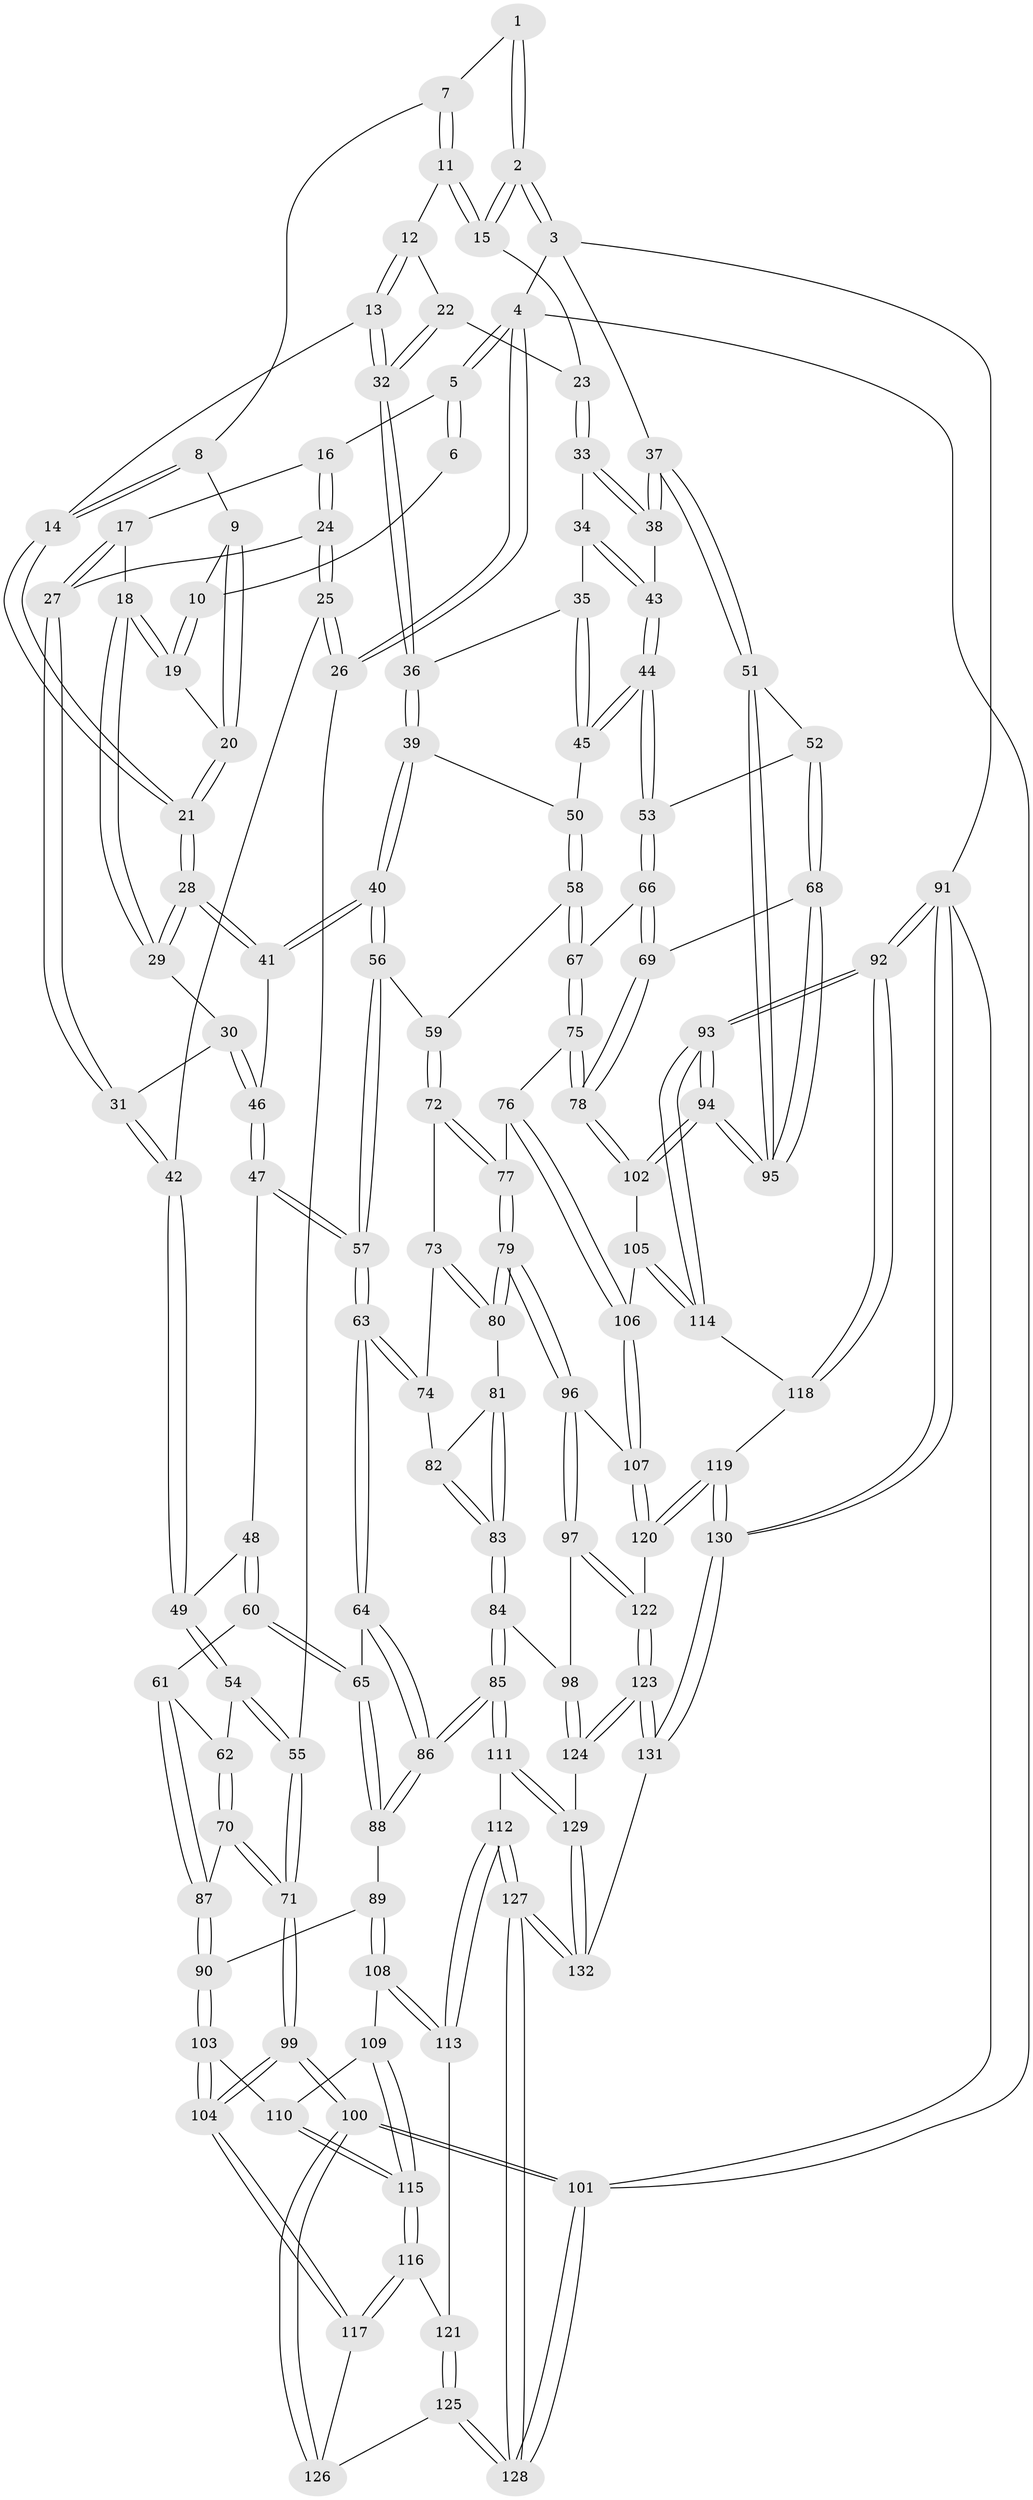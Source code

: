 // Generated by graph-tools (version 1.1) at 2025/27/03/09/25 03:27:07]
// undirected, 132 vertices, 327 edges
graph export_dot {
graph [start="1"]
  node [color=gray90,style=filled];
  1 [pos="+0.6511606549259769+0"];
  2 [pos="+1+0"];
  3 [pos="+1+0"];
  4 [pos="+0+0"];
  5 [pos="+0.09229088405696562+0"];
  6 [pos="+0.44272014243213964+0"];
  7 [pos="+0.6396338108343378+0"];
  8 [pos="+0.5660977765733057+0.025220703862334926"];
  9 [pos="+0.4615954207892219+0.021696758046550597"];
  10 [pos="+0.43941966937623556+0"];
  11 [pos="+0.6490061997297919+0"];
  12 [pos="+0.650111954752952+0.02744167011601264"];
  13 [pos="+0.5831854683453401+0.12989116510647805"];
  14 [pos="+0.5213693315266568+0.11891818547109938"];
  15 [pos="+0.786659604414031+0.09101356975949929"];
  16 [pos="+0.17414774269165023+0"];
  17 [pos="+0.2876082058922834+0.05927355435125461"];
  18 [pos="+0.33452369117481495+0.0912009943851376"];
  19 [pos="+0.33872773850174964+0.08819186246369606"];
  20 [pos="+0.4829482146200683+0.08718091940429967"];
  21 [pos="+0.5043941667057361+0.12152500806982404"];
  22 [pos="+0.7189811918947397+0.12269796167959861"];
  23 [pos="+0.7746035497075593+0.11359244878051893"];
  24 [pos="+0.16352348727967353+0.09001603158033428"];
  25 [pos="+0.053792866265221805+0.18744797888594444"];
  26 [pos="+0+0"];
  27 [pos="+0.2165184048868517+0.1857006385310324"];
  28 [pos="+0.4432597633260729+0.21699877059616413"];
  29 [pos="+0.3469750319799987+0.16876369724034326"];
  30 [pos="+0.27038810605954894+0.2085357037710197"];
  31 [pos="+0.21782681469865722+0.19014283819857689"];
  32 [pos="+0.6488201734960543+0.18990785574449268"];
  33 [pos="+0.7930426581761202+0.1474961610529615"];
  34 [pos="+0.7386723466606702+0.22790582156561603"];
  35 [pos="+0.7174124405547204+0.23280527717853375"];
  36 [pos="+0.6507786173423359+0.2251979581293615"];
  37 [pos="+1+0.051781589824626904"];
  38 [pos="+0.8733972603518619+0.2274481079635582"];
  39 [pos="+0.6466368802309775+0.23434849892363005"];
  40 [pos="+0.5033502571894438+0.33571713874247994"];
  41 [pos="+0.461577874609984+0.29070840927687497"];
  42 [pos="+0.11381807652432079+0.2662338114975277"];
  43 [pos="+0.8494643286412845+0.2658308143082638"];
  44 [pos="+0.8176506628691572+0.3748062519364072"];
  45 [pos="+0.8161922501441634+0.3745288082333347"];
  46 [pos="+0.2841846022527112+0.3347563430975404"];
  47 [pos="+0.2561679086836104+0.3716747532456893"];
  48 [pos="+0.19888387433627341+0.37632617089558734"];
  49 [pos="+0.11303891135977114+0.3453409368065848"];
  50 [pos="+0.7294508448367951+0.3689503144540681"];
  51 [pos="+1+0.4089954868806285"];
  52 [pos="+0.9627978089358683+0.43111059817227915"];
  53 [pos="+0.8402217312591079+0.40745516302806256"];
  54 [pos="+0.032143483868926064+0.3994912275548317"];
  55 [pos="+0+0.4083470665653883"];
  56 [pos="+0.5170007979557871+0.41083278200814216"];
  57 [pos="+0.35723203988900337+0.5045858836096282"];
  58 [pos="+0.5840159728351403+0.4472828862234181"];
  59 [pos="+0.5688614105419223+0.45132270063236035"];
  60 [pos="+0.18443920702111113+0.5477610223575358"];
  61 [pos="+0.15055364464350535+0.5524730502099408"];
  62 [pos="+0.08494579082108594+0.5084203111777217"];
  63 [pos="+0.3464465218471027+0.5362442086966118"];
  64 [pos="+0.31491150015964275+0.5782845812162053"];
  65 [pos="+0.25738010335019545+0.5799090776423101"];
  66 [pos="+0.7982998076546868+0.5069997426840017"];
  67 [pos="+0.7860699372238038+0.5134797870247558"];
  68 [pos="+0.8993559319711256+0.6058321741774083"];
  69 [pos="+0.8726855188961665+0.6079681659193507"];
  70 [pos="+0.011442424013240936+0.5974732789049707"];
  71 [pos="+0+0.6183131777552319"];
  72 [pos="+0.5765381657457013+0.49472122208554803"];
  73 [pos="+0.48875007086102695+0.5830037088734236"];
  74 [pos="+0.42624742924878484+0.5792195364930307"];
  75 [pos="+0.6919509015604987+0.6214535514178424"];
  76 [pos="+0.664218659915746+0.627684581551506"];
  77 [pos="+0.6377879066756674+0.6294586737321844"];
  78 [pos="+0.8184088085363412+0.6790682215608158"];
  79 [pos="+0.622475724157893+0.653078907568942"];
  80 [pos="+0.49141694087548654+0.6275590056123728"];
  81 [pos="+0.4811967165905854+0.6342884025214358"];
  82 [pos="+0.43197117813276015+0.5881923433322861"];
  83 [pos="+0.45458837130679464+0.6704793888010355"];
  84 [pos="+0.3993768807601211+0.7883222646707061"];
  85 [pos="+0.3811473601849032+0.7921970033127657"];
  86 [pos="+0.37143045645983225+0.7733948054489951"];
  87 [pos="+0.09821796508951014+0.6452308432862932"];
  88 [pos="+0.1822842202059164+0.6897119288569011"];
  89 [pos="+0.15445771946801093+0.7023451142386141"];
  90 [pos="+0.10341338662377147+0.6711236536480979"];
  91 [pos="+1+1"];
  92 [pos="+1+0.8182606077325673"];
  93 [pos="+1+0.7634596896761116"];
  94 [pos="+1+0.7412179628741234"];
  95 [pos="+1+0.7398651097523694"];
  96 [pos="+0.6086293510328411+0.6933423931231147"];
  97 [pos="+0.5614130730936868+0.7774337285531808"];
  98 [pos="+0.5244658582139732+0.791534981399561"];
  99 [pos="+0+0.7853456571942897"];
  100 [pos="+0+1"];
  101 [pos="+0+1"];
  102 [pos="+0.822088806474643+0.6985601817345148"];
  103 [pos="+0.027233023333045468+0.7321140884147734"];
  104 [pos="+0+0.787378137598255"];
  105 [pos="+0.819744930808267+0.7168572891139582"];
  106 [pos="+0.7550826646817249+0.7619034692812751"];
  107 [pos="+0.7462504094149572+0.774517005448582"];
  108 [pos="+0.15841901051737522+0.76119458783959"];
  109 [pos="+0.1196157121164903+0.7828237491018293"];
  110 [pos="+0.03881837434377279+0.7416217581713513"];
  111 [pos="+0.3534950117949922+0.8341569621561352"];
  112 [pos="+0.3350272496942085+0.8457244312895181"];
  113 [pos="+0.24363640620325766+0.8414506563948747"];
  114 [pos="+0.8516498326587786+0.769717202533524"];
  115 [pos="+0.09007459679755865+0.8370075364279873"];
  116 [pos="+0.08663478056752831+0.8503827898453429"];
  117 [pos="+0.03330782279800745+0.8826427441582638"];
  118 [pos="+0.8324883275222625+0.8925623247542063"];
  119 [pos="+0.791193800574002+0.9247022133302685"];
  120 [pos="+0.7231527105933013+0.8734687522475472"];
  121 [pos="+0.18265005842014023+0.8755142781990064"];
  122 [pos="+0.6922026884517173+0.8690400911372539"];
  123 [pos="+0.5799755447617793+0.990788531422223"];
  124 [pos="+0.5524512567743706+0.951881900239738"];
  125 [pos="+0.116732320461674+1"];
  126 [pos="+0.06579875437845101+0.9438788425942922"];
  127 [pos="+0.18658261593802483+1"];
  128 [pos="+0.1590112129681149+1"];
  129 [pos="+0.42884492257079904+0.9476734863117497"];
  130 [pos="+0.8164328396938709+1"];
  131 [pos="+0.5939566888381628+1"];
  132 [pos="+0.48430785980565433+1"];
  1 -- 2;
  1 -- 2;
  1 -- 7;
  2 -- 3;
  2 -- 3;
  2 -- 15;
  2 -- 15;
  3 -- 4;
  3 -- 37;
  3 -- 91;
  4 -- 5;
  4 -- 5;
  4 -- 26;
  4 -- 26;
  4 -- 101;
  5 -- 6;
  5 -- 6;
  5 -- 16;
  6 -- 10;
  7 -- 8;
  7 -- 11;
  7 -- 11;
  8 -- 9;
  8 -- 14;
  8 -- 14;
  9 -- 10;
  9 -- 20;
  9 -- 20;
  10 -- 19;
  10 -- 19;
  11 -- 12;
  11 -- 15;
  11 -- 15;
  12 -- 13;
  12 -- 13;
  12 -- 22;
  13 -- 14;
  13 -- 32;
  13 -- 32;
  14 -- 21;
  14 -- 21;
  15 -- 23;
  16 -- 17;
  16 -- 24;
  16 -- 24;
  17 -- 18;
  17 -- 27;
  17 -- 27;
  18 -- 19;
  18 -- 19;
  18 -- 29;
  18 -- 29;
  19 -- 20;
  20 -- 21;
  20 -- 21;
  21 -- 28;
  21 -- 28;
  22 -- 23;
  22 -- 32;
  22 -- 32;
  23 -- 33;
  23 -- 33;
  24 -- 25;
  24 -- 25;
  24 -- 27;
  25 -- 26;
  25 -- 26;
  25 -- 42;
  26 -- 55;
  27 -- 31;
  27 -- 31;
  28 -- 29;
  28 -- 29;
  28 -- 41;
  28 -- 41;
  29 -- 30;
  30 -- 31;
  30 -- 46;
  30 -- 46;
  31 -- 42;
  31 -- 42;
  32 -- 36;
  32 -- 36;
  33 -- 34;
  33 -- 38;
  33 -- 38;
  34 -- 35;
  34 -- 43;
  34 -- 43;
  35 -- 36;
  35 -- 45;
  35 -- 45;
  36 -- 39;
  36 -- 39;
  37 -- 38;
  37 -- 38;
  37 -- 51;
  37 -- 51;
  38 -- 43;
  39 -- 40;
  39 -- 40;
  39 -- 50;
  40 -- 41;
  40 -- 41;
  40 -- 56;
  40 -- 56;
  41 -- 46;
  42 -- 49;
  42 -- 49;
  43 -- 44;
  43 -- 44;
  44 -- 45;
  44 -- 45;
  44 -- 53;
  44 -- 53;
  45 -- 50;
  46 -- 47;
  46 -- 47;
  47 -- 48;
  47 -- 57;
  47 -- 57;
  48 -- 49;
  48 -- 60;
  48 -- 60;
  49 -- 54;
  49 -- 54;
  50 -- 58;
  50 -- 58;
  51 -- 52;
  51 -- 95;
  51 -- 95;
  52 -- 53;
  52 -- 68;
  52 -- 68;
  53 -- 66;
  53 -- 66;
  54 -- 55;
  54 -- 55;
  54 -- 62;
  55 -- 71;
  55 -- 71;
  56 -- 57;
  56 -- 57;
  56 -- 59;
  57 -- 63;
  57 -- 63;
  58 -- 59;
  58 -- 67;
  58 -- 67;
  59 -- 72;
  59 -- 72;
  60 -- 61;
  60 -- 65;
  60 -- 65;
  61 -- 62;
  61 -- 87;
  61 -- 87;
  62 -- 70;
  62 -- 70;
  63 -- 64;
  63 -- 64;
  63 -- 74;
  63 -- 74;
  64 -- 65;
  64 -- 86;
  64 -- 86;
  65 -- 88;
  65 -- 88;
  66 -- 67;
  66 -- 69;
  66 -- 69;
  67 -- 75;
  67 -- 75;
  68 -- 69;
  68 -- 95;
  68 -- 95;
  69 -- 78;
  69 -- 78;
  70 -- 71;
  70 -- 71;
  70 -- 87;
  71 -- 99;
  71 -- 99;
  72 -- 73;
  72 -- 77;
  72 -- 77;
  73 -- 74;
  73 -- 80;
  73 -- 80;
  74 -- 82;
  75 -- 76;
  75 -- 78;
  75 -- 78;
  76 -- 77;
  76 -- 106;
  76 -- 106;
  77 -- 79;
  77 -- 79;
  78 -- 102;
  78 -- 102;
  79 -- 80;
  79 -- 80;
  79 -- 96;
  79 -- 96;
  80 -- 81;
  81 -- 82;
  81 -- 83;
  81 -- 83;
  82 -- 83;
  82 -- 83;
  83 -- 84;
  83 -- 84;
  84 -- 85;
  84 -- 85;
  84 -- 98;
  85 -- 86;
  85 -- 86;
  85 -- 111;
  85 -- 111;
  86 -- 88;
  86 -- 88;
  87 -- 90;
  87 -- 90;
  88 -- 89;
  89 -- 90;
  89 -- 108;
  89 -- 108;
  90 -- 103;
  90 -- 103;
  91 -- 92;
  91 -- 92;
  91 -- 130;
  91 -- 130;
  91 -- 101;
  92 -- 93;
  92 -- 93;
  92 -- 118;
  92 -- 118;
  93 -- 94;
  93 -- 94;
  93 -- 114;
  93 -- 114;
  94 -- 95;
  94 -- 95;
  94 -- 102;
  94 -- 102;
  96 -- 97;
  96 -- 97;
  96 -- 107;
  97 -- 98;
  97 -- 122;
  97 -- 122;
  98 -- 124;
  98 -- 124;
  99 -- 100;
  99 -- 100;
  99 -- 104;
  99 -- 104;
  100 -- 101;
  100 -- 101;
  100 -- 126;
  100 -- 126;
  101 -- 128;
  101 -- 128;
  102 -- 105;
  103 -- 104;
  103 -- 104;
  103 -- 110;
  104 -- 117;
  104 -- 117;
  105 -- 106;
  105 -- 114;
  105 -- 114;
  106 -- 107;
  106 -- 107;
  107 -- 120;
  107 -- 120;
  108 -- 109;
  108 -- 113;
  108 -- 113;
  109 -- 110;
  109 -- 115;
  109 -- 115;
  110 -- 115;
  110 -- 115;
  111 -- 112;
  111 -- 129;
  111 -- 129;
  112 -- 113;
  112 -- 113;
  112 -- 127;
  112 -- 127;
  113 -- 121;
  114 -- 118;
  115 -- 116;
  115 -- 116;
  116 -- 117;
  116 -- 117;
  116 -- 121;
  117 -- 126;
  118 -- 119;
  119 -- 120;
  119 -- 120;
  119 -- 130;
  119 -- 130;
  120 -- 122;
  121 -- 125;
  121 -- 125;
  122 -- 123;
  122 -- 123;
  123 -- 124;
  123 -- 124;
  123 -- 131;
  123 -- 131;
  124 -- 129;
  125 -- 126;
  125 -- 128;
  125 -- 128;
  127 -- 128;
  127 -- 128;
  127 -- 132;
  127 -- 132;
  129 -- 132;
  129 -- 132;
  130 -- 131;
  130 -- 131;
  131 -- 132;
}
